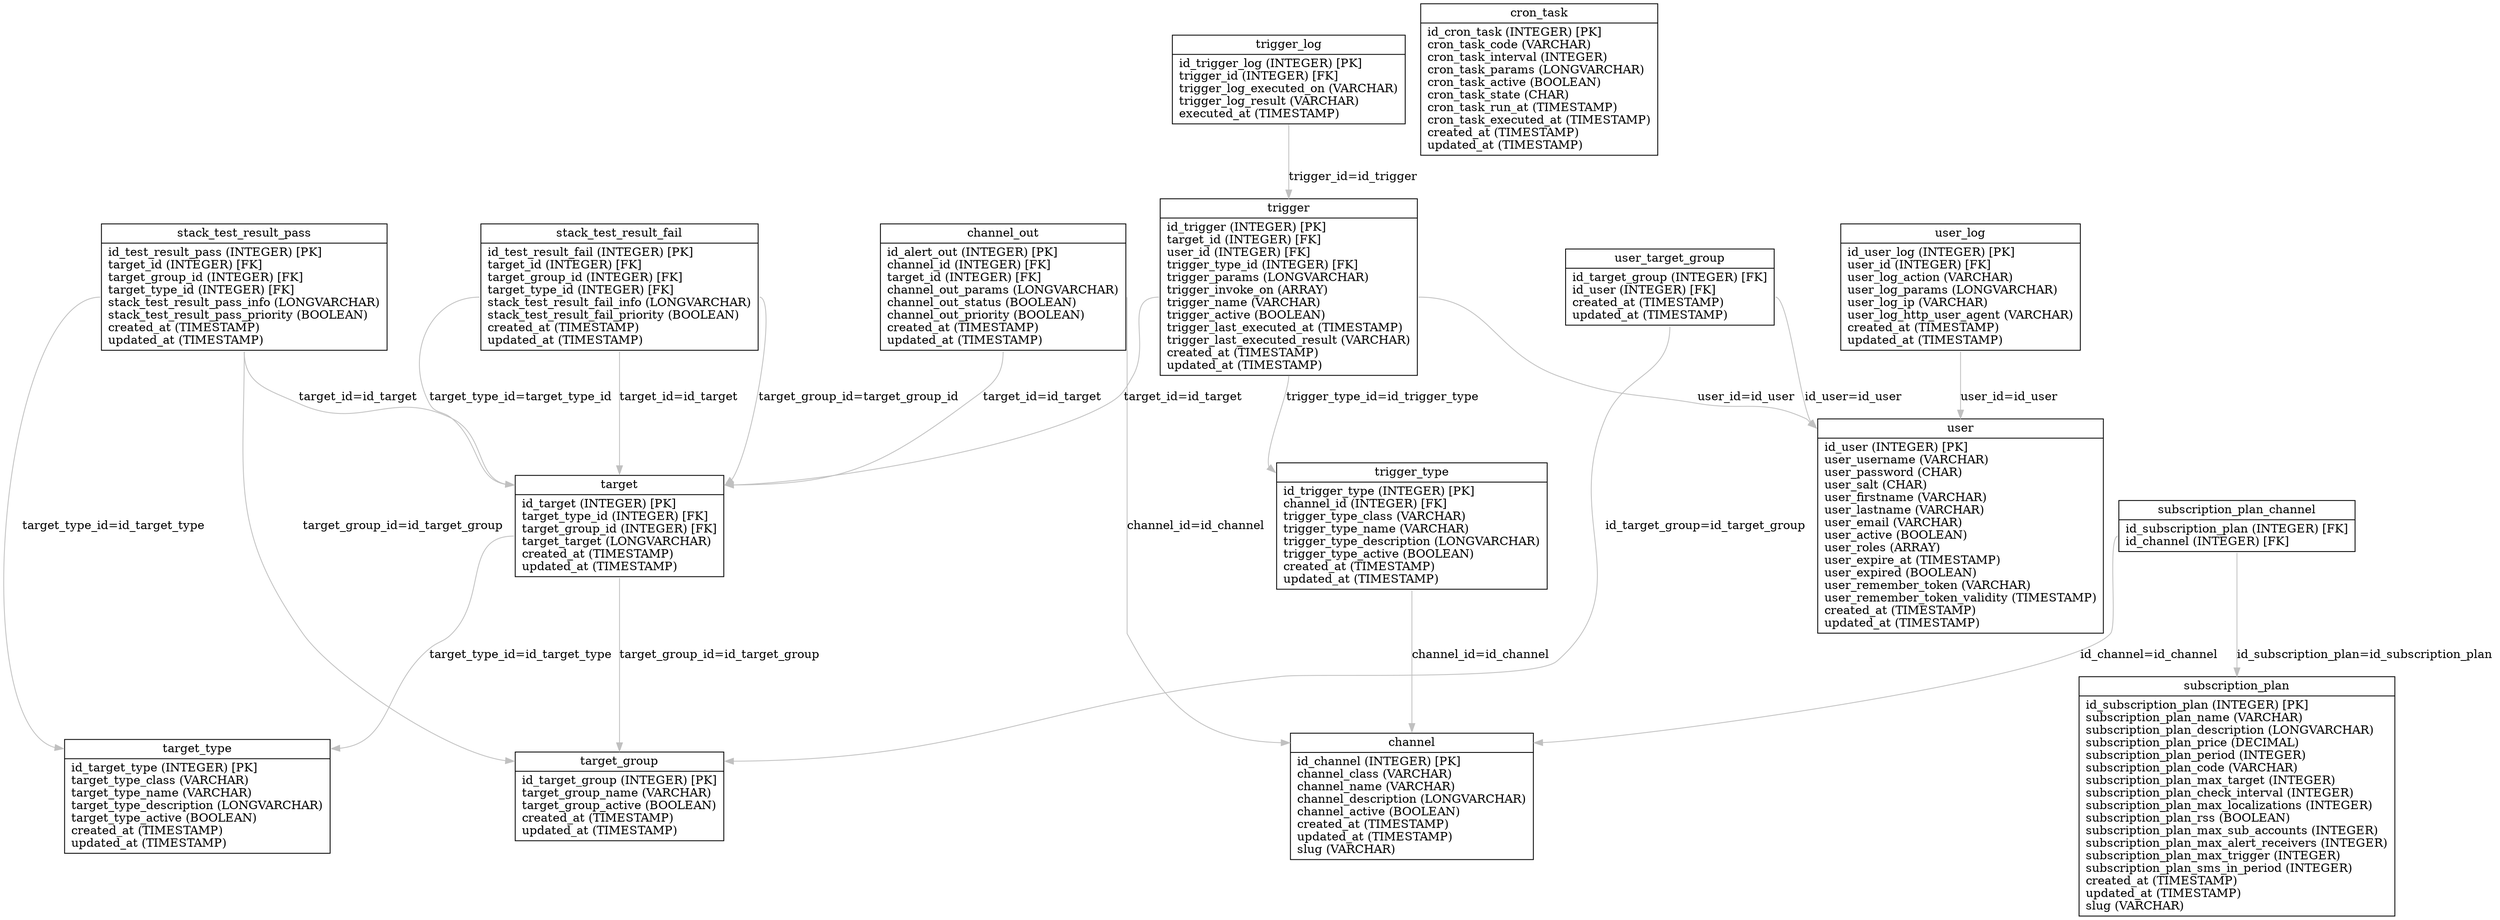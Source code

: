 digraph G {
nodechannel [label="{<table>channel|<cols>id_channel (INTEGER) [PK]\lchannel_class (VARCHAR)\lchannel_name (VARCHAR)\lchannel_description (LONGVARCHAR)\lchannel_active (BOOLEAN)\lcreated_at (TIMESTAMP)\lupdated_at (TIMESTAMP)\lslug (VARCHAR)\l}", shape=record];
nodechannel_out [label="{<table>channel_out|<cols>id_alert_out (INTEGER) [PK]\lchannel_id (INTEGER) [FK]\ltarget_id (INTEGER) [FK]\lchannel_out_params (LONGVARCHAR)\lchannel_out_status (BOOLEAN)\lchannel_out_priority (BOOLEAN)\lcreated_at (TIMESTAMP)\lupdated_at (TIMESTAMP)\l}", shape=record];
nodecron_task [label="{<table>cron_task|<cols>id_cron_task (INTEGER) [PK]\lcron_task_code (VARCHAR)\lcron_task_interval (INTEGER)\lcron_task_params (LONGVARCHAR)\lcron_task_active (BOOLEAN)\lcron_task_state (CHAR)\lcron_task_run_at (TIMESTAMP)\lcron_task_executed_at (TIMESTAMP)\lcreated_at (TIMESTAMP)\lupdated_at (TIMESTAMP)\l}", shape=record];
nodestack_test_result_fail [label="{<table>stack_test_result_fail|<cols>id_test_result_fail (INTEGER) [PK]\ltarget_id (INTEGER) [FK]\ltarget_group_id (INTEGER) [FK]\ltarget_type_id (INTEGER) [FK]\lstack_test_result_fail_info (LONGVARCHAR)\lstack_test_result_fail_priority (BOOLEAN)\lcreated_at (TIMESTAMP)\lupdated_at (TIMESTAMP)\l}", shape=record];
nodestack_test_result_pass [label="{<table>stack_test_result_pass|<cols>id_test_result_pass (INTEGER) [PK]\ltarget_id (INTEGER) [FK]\ltarget_group_id (INTEGER) [FK]\ltarget_type_id (INTEGER) [FK]\lstack_test_result_pass_info (LONGVARCHAR)\lstack_test_result_pass_priority (BOOLEAN)\lcreated_at (TIMESTAMP)\lupdated_at (TIMESTAMP)\l}", shape=record];
nodesubscription_plan [label="{<table>subscription_plan|<cols>id_subscription_plan (INTEGER) [PK]\lsubscription_plan_name (VARCHAR)\lsubscription_plan_description (LONGVARCHAR)\lsubscription_plan_price (DECIMAL)\lsubscription_plan_period (INTEGER)\lsubscription_plan_code (VARCHAR)\lsubscription_plan_max_target (INTEGER)\lsubscription_plan_check_interval (INTEGER)\lsubscription_plan_max_localizations (INTEGER)\lsubscription_plan_rss (BOOLEAN)\lsubscription_plan_max_sub_accounts (INTEGER)\lsubscription_plan_max_alert_receivers (INTEGER)\lsubscription_plan_max_trigger (INTEGER)\lsubscription_plan_sms_in_period (INTEGER)\lcreated_at (TIMESTAMP)\lupdated_at (TIMESTAMP)\lslug (VARCHAR)\l}", shape=record];
nodesubscription_plan_channel [label="{<table>subscription_plan_channel|<cols>id_subscription_plan (INTEGER) [FK]\lid_channel (INTEGER) [FK]\l}", shape=record];
nodetarget [label="{<table>target|<cols>id_target (INTEGER) [PK]\ltarget_type_id (INTEGER) [FK]\ltarget_group_id (INTEGER) [FK]\ltarget_target (LONGVARCHAR)\lcreated_at (TIMESTAMP)\lupdated_at (TIMESTAMP)\l}", shape=record];
nodetarget_group [label="{<table>target_group|<cols>id_target_group (INTEGER) [PK]\ltarget_group_name (VARCHAR)\ltarget_group_active (BOOLEAN)\lcreated_at (TIMESTAMP)\lupdated_at (TIMESTAMP)\l}", shape=record];
nodetarget_type [label="{<table>target_type|<cols>id_target_type (INTEGER) [PK]\ltarget_type_class (VARCHAR)\ltarget_type_name (VARCHAR)\ltarget_type_description (LONGVARCHAR)\ltarget_type_active (BOOLEAN)\lcreated_at (TIMESTAMP)\lupdated_at (TIMESTAMP)\l}", shape=record];
nodetrigger [label="{<table>trigger|<cols>id_trigger (INTEGER) [PK]\ltarget_id (INTEGER) [FK]\luser_id (INTEGER) [FK]\ltrigger_type_id (INTEGER) [FK]\ltrigger_params (LONGVARCHAR)\ltrigger_invoke_on (ARRAY)\ltrigger_name (VARCHAR)\ltrigger_active (BOOLEAN)\ltrigger_last_executed_at (TIMESTAMP)\ltrigger_last_executed_result (VARCHAR)\lcreated_at (TIMESTAMP)\lupdated_at (TIMESTAMP)\l}", shape=record];
nodetrigger_log [label="{<table>trigger_log|<cols>id_trigger_log (INTEGER) [PK]\ltrigger_id (INTEGER) [FK]\ltrigger_log_executed_on (VARCHAR)\ltrigger_log_result (VARCHAR)\lexecuted_at (TIMESTAMP)\l}", shape=record];
nodetrigger_type [label="{<table>trigger_type|<cols>id_trigger_type (INTEGER) [PK]\lchannel_id (INTEGER) [FK]\ltrigger_type_class (VARCHAR)\ltrigger_type_name (VARCHAR)\ltrigger_type_description (LONGVARCHAR)\ltrigger_type_active (BOOLEAN)\lcreated_at (TIMESTAMP)\lupdated_at (TIMESTAMP)\l}", shape=record];
nodeuser [label="{<table>user|<cols>id_user (INTEGER) [PK]\luser_username (VARCHAR)\luser_password (CHAR)\luser_salt (CHAR)\luser_firstname (VARCHAR)\luser_lastname (VARCHAR)\luser_email (VARCHAR)\luser_active (BOOLEAN)\luser_roles (ARRAY)\luser_expire_at (TIMESTAMP)\luser_expired (BOOLEAN)\luser_remember_token (VARCHAR)\luser_remember_token_validity (TIMESTAMP)\lcreated_at (TIMESTAMP)\lupdated_at (TIMESTAMP)\l}", shape=record];
nodeuser_log [label="{<table>user_log|<cols>id_user_log (INTEGER) [PK]\luser_id (INTEGER) [FK]\luser_log_action (VARCHAR)\luser_log_params (LONGVARCHAR)\luser_log_ip (VARCHAR)\luser_log_http_user_agent (VARCHAR)\lcreated_at (TIMESTAMP)\lupdated_at (TIMESTAMP)\l}", shape=record];
nodeuser_target_group [label="{<table>user_target_group|<cols>id_target_group (INTEGER) [FK]\lid_user (INTEGER) [FK]\lcreated_at (TIMESTAMP)\lupdated_at (TIMESTAMP)\l}", shape=record];

nodechannel_out:cols -> nodechannel:table [label="channel_id=id_channel ", color=gray];
nodechannel_out:cols -> nodetarget:table [label="target_id=id_target ", color=gray];
nodestack_test_result_fail:cols -> nodetarget:table [label="target_id=id_target ", color=gray];
nodestack_test_result_fail:cols -> nodetarget:table [label="target_group_id=target_group_id ", color=gray];
nodestack_test_result_fail:cols -> nodetarget:table [label="target_type_id=target_type_id ", color=gray];
nodestack_test_result_pass:cols -> nodetarget:table [label="target_id=id_target ", color=gray];
nodestack_test_result_pass:cols -> nodetarget_group:table [label="target_group_id=id_target_group ", color=gray];
nodestack_test_result_pass:cols -> nodetarget_type:table [label="target_type_id=id_target_type ", color=gray];
nodesubscription_plan_channel:cols -> nodechannel:table [label="id_channel=id_channel ", color=gray];
nodesubscription_plan_channel:cols -> nodesubscription_plan:table [label="id_subscription_plan=id_subscription_plan ", color=gray];
nodetarget:cols -> nodetarget_type:table [label="target_type_id=id_target_type ", color=gray];
nodetarget:cols -> nodetarget_group:table [label="target_group_id=id_target_group ", color=gray];
nodetrigger:cols -> nodetarget:table [label="target_id=id_target ", color=gray];
nodetrigger:cols -> nodeuser:table [label="user_id=id_user ", color=gray];
nodetrigger:cols -> nodetrigger_type:table [label="trigger_type_id=id_trigger_type ", color=gray];
nodetrigger_log:cols -> nodetrigger:table [label="trigger_id=id_trigger ", color=gray];
nodetrigger_type:cols -> nodechannel:table [label="channel_id=id_channel ", color=gray];
nodeuser_log:cols -> nodeuser:table [label="user_id=id_user ", color=gray];
nodeuser_target_group:cols -> nodetarget_group:table [label="id_target_group=id_target_group ", color=gray];
nodeuser_target_group:cols -> nodeuser:table [label="id_user=id_user ", color=gray];
}
